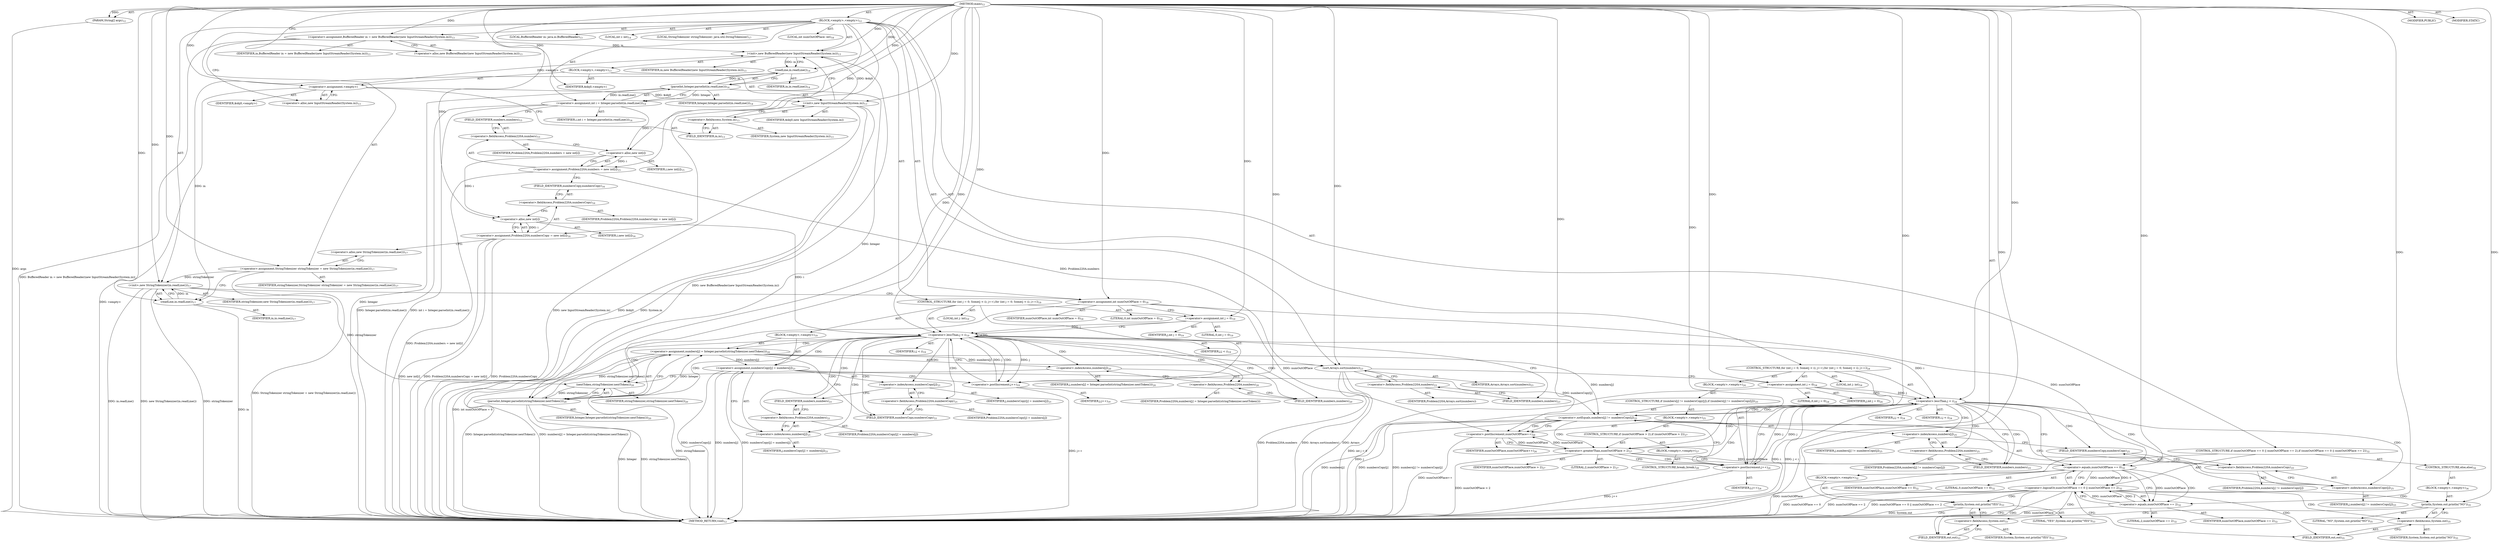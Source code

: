 digraph "main" {  
"25" [label = <(METHOD,main)<SUB>12</SUB>> ]
"26" [label = <(PARAM,String[] args)<SUB>12</SUB>> ]
"27" [label = <(BLOCK,&lt;empty&gt;,&lt;empty&gt;)<SUB>12</SUB>> ]
"4" [label = <(LOCAL,BufferedReader in: java.io.BufferedReader)<SUB>13</SUB>> ]
"28" [label = <(&lt;operator&gt;.assignment,BufferedReader in = new BufferedReader(new InputStreamReader(System.in)))<SUB>13</SUB>> ]
"29" [label = <(IDENTIFIER,in,BufferedReader in = new BufferedReader(new InputStreamReader(System.in)))<SUB>13</SUB>> ]
"30" [label = <(&lt;operator&gt;.alloc,new BufferedReader(new InputStreamReader(System.in)))<SUB>13</SUB>> ]
"31" [label = <(&lt;init&gt;,new BufferedReader(new InputStreamReader(System.in)))<SUB>13</SUB>> ]
"3" [label = <(IDENTIFIER,in,new BufferedReader(new InputStreamReader(System.in)))<SUB>13</SUB>> ]
"32" [label = <(BLOCK,&lt;empty&gt;,&lt;empty&gt;)<SUB>13</SUB>> ]
"33" [label = <(&lt;operator&gt;.assignment,&lt;empty&gt;)> ]
"34" [label = <(IDENTIFIER,$obj0,&lt;empty&gt;)> ]
"35" [label = <(&lt;operator&gt;.alloc,new InputStreamReader(System.in))<SUB>13</SUB>> ]
"36" [label = <(&lt;init&gt;,new InputStreamReader(System.in))<SUB>13</SUB>> ]
"37" [label = <(IDENTIFIER,$obj0,new InputStreamReader(System.in))> ]
"38" [label = <(&lt;operator&gt;.fieldAccess,System.in)<SUB>13</SUB>> ]
"39" [label = <(IDENTIFIER,System,new InputStreamReader(System.in))<SUB>13</SUB>> ]
"40" [label = <(FIELD_IDENTIFIER,in,in)<SUB>13</SUB>> ]
"41" [label = <(IDENTIFIER,$obj0,&lt;empty&gt;)> ]
"42" [label = <(LOCAL,int i: int)<SUB>14</SUB>> ]
"43" [label = <(&lt;operator&gt;.assignment,int i = Integer.parseInt(in.readLine()))<SUB>14</SUB>> ]
"44" [label = <(IDENTIFIER,i,int i = Integer.parseInt(in.readLine()))<SUB>14</SUB>> ]
"45" [label = <(parseInt,Integer.parseInt(in.readLine()))<SUB>14</SUB>> ]
"46" [label = <(IDENTIFIER,Integer,Integer.parseInt(in.readLine()))<SUB>14</SUB>> ]
"47" [label = <(readLine,in.readLine())<SUB>14</SUB>> ]
"48" [label = <(IDENTIFIER,in,in.readLine())<SUB>14</SUB>> ]
"49" [label = <(&lt;operator&gt;.assignment,Problem220A.numbers = new int[i])<SUB>15</SUB>> ]
"50" [label = <(&lt;operator&gt;.fieldAccess,Problem220A.numbers)<SUB>15</SUB>> ]
"51" [label = <(IDENTIFIER,Problem220A,Problem220A.numbers = new int[i])> ]
"52" [label = <(FIELD_IDENTIFIER,numbers,numbers)<SUB>15</SUB>> ]
"53" [label = <(&lt;operator&gt;.alloc,new int[i])> ]
"54" [label = <(IDENTIFIER,i,new int[i])<SUB>15</SUB>> ]
"55" [label = <(&lt;operator&gt;.assignment,Problem220A.numbersCopy = new int[i])<SUB>16</SUB>> ]
"56" [label = <(&lt;operator&gt;.fieldAccess,Problem220A.numbersCopy)<SUB>16</SUB>> ]
"57" [label = <(IDENTIFIER,Problem220A,Problem220A.numbersCopy = new int[i])> ]
"58" [label = <(FIELD_IDENTIFIER,numbersCopy,numbersCopy)<SUB>16</SUB>> ]
"59" [label = <(&lt;operator&gt;.alloc,new int[i])> ]
"60" [label = <(IDENTIFIER,i,new int[i])<SUB>16</SUB>> ]
"6" [label = <(LOCAL,StringTokenizer stringTokenizer: java.util.StringTokenizer)<SUB>17</SUB>> ]
"61" [label = <(&lt;operator&gt;.assignment,StringTokenizer stringTokenizer = new StringTokenizer(in.readLine()))<SUB>17</SUB>> ]
"62" [label = <(IDENTIFIER,stringTokenizer,StringTokenizer stringTokenizer = new StringTokenizer(in.readLine()))<SUB>17</SUB>> ]
"63" [label = <(&lt;operator&gt;.alloc,new StringTokenizer(in.readLine()))<SUB>17</SUB>> ]
"64" [label = <(&lt;init&gt;,new StringTokenizer(in.readLine()))<SUB>17</SUB>> ]
"5" [label = <(IDENTIFIER,stringTokenizer,new StringTokenizer(in.readLine()))<SUB>17</SUB>> ]
"65" [label = <(readLine,in.readLine())<SUB>17</SUB>> ]
"66" [label = <(IDENTIFIER,in,in.readLine())<SUB>17</SUB>> ]
"67" [label = <(LOCAL,int numOutOfPlace: int)<SUB>18</SUB>> ]
"68" [label = <(&lt;operator&gt;.assignment,int numOutOfPlace = 0)<SUB>18</SUB>> ]
"69" [label = <(IDENTIFIER,numOutOfPlace,int numOutOfPlace = 0)<SUB>18</SUB>> ]
"70" [label = <(LITERAL,0,int numOutOfPlace = 0)<SUB>18</SUB>> ]
"71" [label = <(CONTROL_STRUCTURE,for (int j = 0; Some(j &lt; i); j++),for (int j = 0; Some(j &lt; i); j++))<SUB>19</SUB>> ]
"72" [label = <(LOCAL,int j: int)<SUB>19</SUB>> ]
"73" [label = <(&lt;operator&gt;.assignment,int j = 0)<SUB>19</SUB>> ]
"74" [label = <(IDENTIFIER,j,int j = 0)<SUB>19</SUB>> ]
"75" [label = <(LITERAL,0,int j = 0)<SUB>19</SUB>> ]
"76" [label = <(&lt;operator&gt;.lessThan,j &lt; i)<SUB>19</SUB>> ]
"77" [label = <(IDENTIFIER,j,j &lt; i)<SUB>19</SUB>> ]
"78" [label = <(IDENTIFIER,i,j &lt; i)<SUB>19</SUB>> ]
"79" [label = <(&lt;operator&gt;.postIncrement,j++)<SUB>19</SUB>> ]
"80" [label = <(IDENTIFIER,j,j++)<SUB>19</SUB>> ]
"81" [label = <(BLOCK,&lt;empty&gt;,&lt;empty&gt;)<SUB>19</SUB>> ]
"82" [label = <(&lt;operator&gt;.assignment,numbers[j] = Integer.parseInt(stringTokenizer.nextToken()))<SUB>20</SUB>> ]
"83" [label = <(&lt;operator&gt;.indexAccess,numbers[j])<SUB>20</SUB>> ]
"84" [label = <(&lt;operator&gt;.fieldAccess,Problem220A.numbers)<SUB>20</SUB>> ]
"85" [label = <(IDENTIFIER,Problem220A,numbers[j] = Integer.parseInt(stringTokenizer.nextToken()))> ]
"86" [label = <(FIELD_IDENTIFIER,numbers,numbers)<SUB>20</SUB>> ]
"87" [label = <(IDENTIFIER,j,numbers[j] = Integer.parseInt(stringTokenizer.nextToken()))<SUB>20</SUB>> ]
"88" [label = <(parseInt,Integer.parseInt(stringTokenizer.nextToken()))<SUB>20</SUB>> ]
"89" [label = <(IDENTIFIER,Integer,Integer.parseInt(stringTokenizer.nextToken()))<SUB>20</SUB>> ]
"90" [label = <(nextToken,stringTokenizer.nextToken())<SUB>20</SUB>> ]
"91" [label = <(IDENTIFIER,stringTokenizer,stringTokenizer.nextToken())<SUB>20</SUB>> ]
"92" [label = <(&lt;operator&gt;.assignment,numbersCopy[j] = numbers[j])<SUB>21</SUB>> ]
"93" [label = <(&lt;operator&gt;.indexAccess,numbersCopy[j])<SUB>21</SUB>> ]
"94" [label = <(&lt;operator&gt;.fieldAccess,Problem220A.numbersCopy)<SUB>21</SUB>> ]
"95" [label = <(IDENTIFIER,Problem220A,numbersCopy[j] = numbers[j])> ]
"96" [label = <(FIELD_IDENTIFIER,numbersCopy,numbersCopy)<SUB>21</SUB>> ]
"97" [label = <(IDENTIFIER,j,numbersCopy[j] = numbers[j])<SUB>21</SUB>> ]
"98" [label = <(&lt;operator&gt;.indexAccess,numbers[j])<SUB>21</SUB>> ]
"99" [label = <(&lt;operator&gt;.fieldAccess,Problem220A.numbers)<SUB>21</SUB>> ]
"100" [label = <(IDENTIFIER,Problem220A,numbersCopy[j] = numbers[j])> ]
"101" [label = <(FIELD_IDENTIFIER,numbers,numbers)<SUB>21</SUB>> ]
"102" [label = <(IDENTIFIER,j,numbersCopy[j] = numbers[j])<SUB>21</SUB>> ]
"103" [label = <(sort,Arrays.sort(numbers))<SUB>23</SUB>> ]
"104" [label = <(IDENTIFIER,Arrays,Arrays.sort(numbers))<SUB>23</SUB>> ]
"105" [label = <(&lt;operator&gt;.fieldAccess,Problem220A.numbers)<SUB>23</SUB>> ]
"106" [label = <(IDENTIFIER,Problem220A,Arrays.sort(numbers))> ]
"107" [label = <(FIELD_IDENTIFIER,numbers,numbers)<SUB>23</SUB>> ]
"108" [label = <(CONTROL_STRUCTURE,for (int j = 0; Some(j &lt; i); j++),for (int j = 0; Some(j &lt; i); j++))<SUB>24</SUB>> ]
"109" [label = <(LOCAL,int j: int)<SUB>24</SUB>> ]
"110" [label = <(&lt;operator&gt;.assignment,int j = 0)<SUB>24</SUB>> ]
"111" [label = <(IDENTIFIER,j,int j = 0)<SUB>24</SUB>> ]
"112" [label = <(LITERAL,0,int j = 0)<SUB>24</SUB>> ]
"113" [label = <(&lt;operator&gt;.lessThan,j &lt; i)<SUB>24</SUB>> ]
"114" [label = <(IDENTIFIER,j,j &lt; i)<SUB>24</SUB>> ]
"115" [label = <(IDENTIFIER,i,j &lt; i)<SUB>24</SUB>> ]
"116" [label = <(&lt;operator&gt;.postIncrement,j++)<SUB>24</SUB>> ]
"117" [label = <(IDENTIFIER,j,j++)<SUB>24</SUB>> ]
"118" [label = <(BLOCK,&lt;empty&gt;,&lt;empty&gt;)<SUB>24</SUB>> ]
"119" [label = <(CONTROL_STRUCTURE,if (numbers[j] != numbersCopy[j]),if (numbers[j] != numbersCopy[j]))<SUB>25</SUB>> ]
"120" [label = <(&lt;operator&gt;.notEquals,numbers[j] != numbersCopy[j])<SUB>25</SUB>> ]
"121" [label = <(&lt;operator&gt;.indexAccess,numbers[j])<SUB>25</SUB>> ]
"122" [label = <(&lt;operator&gt;.fieldAccess,Problem220A.numbers)<SUB>25</SUB>> ]
"123" [label = <(IDENTIFIER,Problem220A,numbers[j] != numbersCopy[j])> ]
"124" [label = <(FIELD_IDENTIFIER,numbers,numbers)<SUB>25</SUB>> ]
"125" [label = <(IDENTIFIER,j,numbers[j] != numbersCopy[j])<SUB>25</SUB>> ]
"126" [label = <(&lt;operator&gt;.indexAccess,numbersCopy[j])<SUB>25</SUB>> ]
"127" [label = <(&lt;operator&gt;.fieldAccess,Problem220A.numbersCopy)<SUB>25</SUB>> ]
"128" [label = <(IDENTIFIER,Problem220A,numbers[j] != numbersCopy[j])> ]
"129" [label = <(FIELD_IDENTIFIER,numbersCopy,numbersCopy)<SUB>25</SUB>> ]
"130" [label = <(IDENTIFIER,j,numbers[j] != numbersCopy[j])<SUB>25</SUB>> ]
"131" [label = <(BLOCK,&lt;empty&gt;,&lt;empty&gt;)<SUB>25</SUB>> ]
"132" [label = <(&lt;operator&gt;.postIncrement,numOutOfPlace++)<SUB>26</SUB>> ]
"133" [label = <(IDENTIFIER,numOutOfPlace,numOutOfPlace++)<SUB>26</SUB>> ]
"134" [label = <(CONTROL_STRUCTURE,if (numOutOfPlace &gt; 2),if (numOutOfPlace &gt; 2))<SUB>27</SUB>> ]
"135" [label = <(&lt;operator&gt;.greaterThan,numOutOfPlace &gt; 2)<SUB>27</SUB>> ]
"136" [label = <(IDENTIFIER,numOutOfPlace,numOutOfPlace &gt; 2)<SUB>27</SUB>> ]
"137" [label = <(LITERAL,2,numOutOfPlace &gt; 2)<SUB>27</SUB>> ]
"138" [label = <(BLOCK,&lt;empty&gt;,&lt;empty&gt;)<SUB>27</SUB>> ]
"139" [label = <(CONTROL_STRUCTURE,break;,break;)<SUB>28</SUB>> ]
"140" [label = <(CONTROL_STRUCTURE,if (numOutOfPlace == 0 || numOutOfPlace == 2),if (numOutOfPlace == 0 || numOutOfPlace == 2))<SUB>32</SUB>> ]
"141" [label = <(&lt;operator&gt;.logicalOr,numOutOfPlace == 0 || numOutOfPlace == 2)<SUB>32</SUB>> ]
"142" [label = <(&lt;operator&gt;.equals,numOutOfPlace == 0)<SUB>32</SUB>> ]
"143" [label = <(IDENTIFIER,numOutOfPlace,numOutOfPlace == 0)<SUB>32</SUB>> ]
"144" [label = <(LITERAL,0,numOutOfPlace == 0)<SUB>32</SUB>> ]
"145" [label = <(&lt;operator&gt;.equals,numOutOfPlace == 2)<SUB>32</SUB>> ]
"146" [label = <(IDENTIFIER,numOutOfPlace,numOutOfPlace == 2)<SUB>32</SUB>> ]
"147" [label = <(LITERAL,2,numOutOfPlace == 2)<SUB>32</SUB>> ]
"148" [label = <(BLOCK,&lt;empty&gt;,&lt;empty&gt;)<SUB>32</SUB>> ]
"149" [label = <(println,System.out.println(&quot;YES&quot;))<SUB>33</SUB>> ]
"150" [label = <(&lt;operator&gt;.fieldAccess,System.out)<SUB>33</SUB>> ]
"151" [label = <(IDENTIFIER,System,System.out.println(&quot;YES&quot;))<SUB>33</SUB>> ]
"152" [label = <(FIELD_IDENTIFIER,out,out)<SUB>33</SUB>> ]
"153" [label = <(LITERAL,&quot;YES&quot;,System.out.println(&quot;YES&quot;))<SUB>33</SUB>> ]
"154" [label = <(CONTROL_STRUCTURE,else,else)<SUB>34</SUB>> ]
"155" [label = <(BLOCK,&lt;empty&gt;,&lt;empty&gt;)<SUB>34</SUB>> ]
"156" [label = <(println,System.out.println(&quot;NO&quot;))<SUB>35</SUB>> ]
"157" [label = <(&lt;operator&gt;.fieldAccess,System.out)<SUB>35</SUB>> ]
"158" [label = <(IDENTIFIER,System,System.out.println(&quot;NO&quot;))<SUB>35</SUB>> ]
"159" [label = <(FIELD_IDENTIFIER,out,out)<SUB>35</SUB>> ]
"160" [label = <(LITERAL,&quot;NO&quot;,System.out.println(&quot;NO&quot;))<SUB>35</SUB>> ]
"161" [label = <(MODIFIER,PUBLIC)> ]
"162" [label = <(MODIFIER,STATIC)> ]
"163" [label = <(METHOD_RETURN,void)<SUB>12</SUB>> ]
  "25" -> "26"  [ label = "AST: "] 
  "25" -> "27"  [ label = "AST: "] 
  "25" -> "161"  [ label = "AST: "] 
  "25" -> "162"  [ label = "AST: "] 
  "25" -> "163"  [ label = "AST: "] 
  "27" -> "4"  [ label = "AST: "] 
  "27" -> "28"  [ label = "AST: "] 
  "27" -> "31"  [ label = "AST: "] 
  "27" -> "42"  [ label = "AST: "] 
  "27" -> "43"  [ label = "AST: "] 
  "27" -> "49"  [ label = "AST: "] 
  "27" -> "55"  [ label = "AST: "] 
  "27" -> "6"  [ label = "AST: "] 
  "27" -> "61"  [ label = "AST: "] 
  "27" -> "64"  [ label = "AST: "] 
  "27" -> "67"  [ label = "AST: "] 
  "27" -> "68"  [ label = "AST: "] 
  "27" -> "71"  [ label = "AST: "] 
  "27" -> "103"  [ label = "AST: "] 
  "27" -> "108"  [ label = "AST: "] 
  "27" -> "140"  [ label = "AST: "] 
  "28" -> "29"  [ label = "AST: "] 
  "28" -> "30"  [ label = "AST: "] 
  "31" -> "3"  [ label = "AST: "] 
  "31" -> "32"  [ label = "AST: "] 
  "32" -> "33"  [ label = "AST: "] 
  "32" -> "36"  [ label = "AST: "] 
  "32" -> "41"  [ label = "AST: "] 
  "33" -> "34"  [ label = "AST: "] 
  "33" -> "35"  [ label = "AST: "] 
  "36" -> "37"  [ label = "AST: "] 
  "36" -> "38"  [ label = "AST: "] 
  "38" -> "39"  [ label = "AST: "] 
  "38" -> "40"  [ label = "AST: "] 
  "43" -> "44"  [ label = "AST: "] 
  "43" -> "45"  [ label = "AST: "] 
  "45" -> "46"  [ label = "AST: "] 
  "45" -> "47"  [ label = "AST: "] 
  "47" -> "48"  [ label = "AST: "] 
  "49" -> "50"  [ label = "AST: "] 
  "49" -> "53"  [ label = "AST: "] 
  "50" -> "51"  [ label = "AST: "] 
  "50" -> "52"  [ label = "AST: "] 
  "53" -> "54"  [ label = "AST: "] 
  "55" -> "56"  [ label = "AST: "] 
  "55" -> "59"  [ label = "AST: "] 
  "56" -> "57"  [ label = "AST: "] 
  "56" -> "58"  [ label = "AST: "] 
  "59" -> "60"  [ label = "AST: "] 
  "61" -> "62"  [ label = "AST: "] 
  "61" -> "63"  [ label = "AST: "] 
  "64" -> "5"  [ label = "AST: "] 
  "64" -> "65"  [ label = "AST: "] 
  "65" -> "66"  [ label = "AST: "] 
  "68" -> "69"  [ label = "AST: "] 
  "68" -> "70"  [ label = "AST: "] 
  "71" -> "72"  [ label = "AST: "] 
  "71" -> "73"  [ label = "AST: "] 
  "71" -> "76"  [ label = "AST: "] 
  "71" -> "79"  [ label = "AST: "] 
  "71" -> "81"  [ label = "AST: "] 
  "73" -> "74"  [ label = "AST: "] 
  "73" -> "75"  [ label = "AST: "] 
  "76" -> "77"  [ label = "AST: "] 
  "76" -> "78"  [ label = "AST: "] 
  "79" -> "80"  [ label = "AST: "] 
  "81" -> "82"  [ label = "AST: "] 
  "81" -> "92"  [ label = "AST: "] 
  "82" -> "83"  [ label = "AST: "] 
  "82" -> "88"  [ label = "AST: "] 
  "83" -> "84"  [ label = "AST: "] 
  "83" -> "87"  [ label = "AST: "] 
  "84" -> "85"  [ label = "AST: "] 
  "84" -> "86"  [ label = "AST: "] 
  "88" -> "89"  [ label = "AST: "] 
  "88" -> "90"  [ label = "AST: "] 
  "90" -> "91"  [ label = "AST: "] 
  "92" -> "93"  [ label = "AST: "] 
  "92" -> "98"  [ label = "AST: "] 
  "93" -> "94"  [ label = "AST: "] 
  "93" -> "97"  [ label = "AST: "] 
  "94" -> "95"  [ label = "AST: "] 
  "94" -> "96"  [ label = "AST: "] 
  "98" -> "99"  [ label = "AST: "] 
  "98" -> "102"  [ label = "AST: "] 
  "99" -> "100"  [ label = "AST: "] 
  "99" -> "101"  [ label = "AST: "] 
  "103" -> "104"  [ label = "AST: "] 
  "103" -> "105"  [ label = "AST: "] 
  "105" -> "106"  [ label = "AST: "] 
  "105" -> "107"  [ label = "AST: "] 
  "108" -> "109"  [ label = "AST: "] 
  "108" -> "110"  [ label = "AST: "] 
  "108" -> "113"  [ label = "AST: "] 
  "108" -> "116"  [ label = "AST: "] 
  "108" -> "118"  [ label = "AST: "] 
  "110" -> "111"  [ label = "AST: "] 
  "110" -> "112"  [ label = "AST: "] 
  "113" -> "114"  [ label = "AST: "] 
  "113" -> "115"  [ label = "AST: "] 
  "116" -> "117"  [ label = "AST: "] 
  "118" -> "119"  [ label = "AST: "] 
  "119" -> "120"  [ label = "AST: "] 
  "119" -> "131"  [ label = "AST: "] 
  "120" -> "121"  [ label = "AST: "] 
  "120" -> "126"  [ label = "AST: "] 
  "121" -> "122"  [ label = "AST: "] 
  "121" -> "125"  [ label = "AST: "] 
  "122" -> "123"  [ label = "AST: "] 
  "122" -> "124"  [ label = "AST: "] 
  "126" -> "127"  [ label = "AST: "] 
  "126" -> "130"  [ label = "AST: "] 
  "127" -> "128"  [ label = "AST: "] 
  "127" -> "129"  [ label = "AST: "] 
  "131" -> "132"  [ label = "AST: "] 
  "131" -> "134"  [ label = "AST: "] 
  "132" -> "133"  [ label = "AST: "] 
  "134" -> "135"  [ label = "AST: "] 
  "134" -> "138"  [ label = "AST: "] 
  "135" -> "136"  [ label = "AST: "] 
  "135" -> "137"  [ label = "AST: "] 
  "138" -> "139"  [ label = "AST: "] 
  "140" -> "141"  [ label = "AST: "] 
  "140" -> "148"  [ label = "AST: "] 
  "140" -> "154"  [ label = "AST: "] 
  "141" -> "142"  [ label = "AST: "] 
  "141" -> "145"  [ label = "AST: "] 
  "142" -> "143"  [ label = "AST: "] 
  "142" -> "144"  [ label = "AST: "] 
  "145" -> "146"  [ label = "AST: "] 
  "145" -> "147"  [ label = "AST: "] 
  "148" -> "149"  [ label = "AST: "] 
  "149" -> "150"  [ label = "AST: "] 
  "149" -> "153"  [ label = "AST: "] 
  "150" -> "151"  [ label = "AST: "] 
  "150" -> "152"  [ label = "AST: "] 
  "154" -> "155"  [ label = "AST: "] 
  "155" -> "156"  [ label = "AST: "] 
  "156" -> "157"  [ label = "AST: "] 
  "156" -> "160"  [ label = "AST: "] 
  "157" -> "158"  [ label = "AST: "] 
  "157" -> "159"  [ label = "AST: "] 
  "28" -> "35"  [ label = "CFG: "] 
  "31" -> "47"  [ label = "CFG: "] 
  "43" -> "52"  [ label = "CFG: "] 
  "49" -> "58"  [ label = "CFG: "] 
  "55" -> "63"  [ label = "CFG: "] 
  "61" -> "65"  [ label = "CFG: "] 
  "64" -> "68"  [ label = "CFG: "] 
  "68" -> "73"  [ label = "CFG: "] 
  "103" -> "110"  [ label = "CFG: "] 
  "30" -> "28"  [ label = "CFG: "] 
  "45" -> "43"  [ label = "CFG: "] 
  "50" -> "53"  [ label = "CFG: "] 
  "53" -> "49"  [ label = "CFG: "] 
  "56" -> "59"  [ label = "CFG: "] 
  "59" -> "55"  [ label = "CFG: "] 
  "63" -> "61"  [ label = "CFG: "] 
  "65" -> "64"  [ label = "CFG: "] 
  "73" -> "76"  [ label = "CFG: "] 
  "76" -> "86"  [ label = "CFG: "] 
  "76" -> "107"  [ label = "CFG: "] 
  "79" -> "76"  [ label = "CFG: "] 
  "105" -> "103"  [ label = "CFG: "] 
  "110" -> "113"  [ label = "CFG: "] 
  "113" -> "124"  [ label = "CFG: "] 
  "113" -> "142"  [ label = "CFG: "] 
  "116" -> "113"  [ label = "CFG: "] 
  "141" -> "152"  [ label = "CFG: "] 
  "141" -> "159"  [ label = "CFG: "] 
  "33" -> "40"  [ label = "CFG: "] 
  "36" -> "31"  [ label = "CFG: "] 
  "47" -> "45"  [ label = "CFG: "] 
  "52" -> "50"  [ label = "CFG: "] 
  "58" -> "56"  [ label = "CFG: "] 
  "82" -> "96"  [ label = "CFG: "] 
  "92" -> "79"  [ label = "CFG: "] 
  "107" -> "105"  [ label = "CFG: "] 
  "142" -> "141"  [ label = "CFG: "] 
  "142" -> "145"  [ label = "CFG: "] 
  "145" -> "141"  [ label = "CFG: "] 
  "149" -> "163"  [ label = "CFG: "] 
  "35" -> "33"  [ label = "CFG: "] 
  "38" -> "36"  [ label = "CFG: "] 
  "83" -> "90"  [ label = "CFG: "] 
  "88" -> "82"  [ label = "CFG: "] 
  "93" -> "101"  [ label = "CFG: "] 
  "98" -> "92"  [ label = "CFG: "] 
  "120" -> "132"  [ label = "CFG: "] 
  "120" -> "116"  [ label = "CFG: "] 
  "150" -> "149"  [ label = "CFG: "] 
  "156" -> "163"  [ label = "CFG: "] 
  "40" -> "38"  [ label = "CFG: "] 
  "84" -> "83"  [ label = "CFG: "] 
  "90" -> "88"  [ label = "CFG: "] 
  "94" -> "93"  [ label = "CFG: "] 
  "99" -> "98"  [ label = "CFG: "] 
  "121" -> "129"  [ label = "CFG: "] 
  "126" -> "120"  [ label = "CFG: "] 
  "132" -> "135"  [ label = "CFG: "] 
  "152" -> "150"  [ label = "CFG: "] 
  "157" -> "156"  [ label = "CFG: "] 
  "86" -> "84"  [ label = "CFG: "] 
  "96" -> "94"  [ label = "CFG: "] 
  "101" -> "99"  [ label = "CFG: "] 
  "122" -> "121"  [ label = "CFG: "] 
  "127" -> "126"  [ label = "CFG: "] 
  "135" -> "142"  [ label = "CFG: "] 
  "135" -> "116"  [ label = "CFG: "] 
  "159" -> "157"  [ label = "CFG: "] 
  "124" -> "122"  [ label = "CFG: "] 
  "129" -> "127"  [ label = "CFG: "] 
  "25" -> "30"  [ label = "CFG: "] 
  "26" -> "163"  [ label = "DDG: args"] 
  "28" -> "163"  [ label = "DDG: BufferedReader in = new BufferedReader(new InputStreamReader(System.in))"] 
  "33" -> "163"  [ label = "DDG: &lt;empty&gt;"] 
  "36" -> "163"  [ label = "DDG: $obj0"] 
  "36" -> "163"  [ label = "DDG: System.in"] 
  "36" -> "163"  [ label = "DDG: new InputStreamReader(System.in)"] 
  "31" -> "163"  [ label = "DDG: new BufferedReader(new InputStreamReader(System.in))"] 
  "45" -> "163"  [ label = "DDG: Integer"] 
  "43" -> "163"  [ label = "DDG: Integer.parseInt(in.readLine())"] 
  "43" -> "163"  [ label = "DDG: int i = Integer.parseInt(in.readLine())"] 
  "49" -> "163"  [ label = "DDG: Problem220A.numbers = new int[i]"] 
  "55" -> "163"  [ label = "DDG: Problem220A.numbersCopy"] 
  "55" -> "163"  [ label = "DDG: new int[i]"] 
  "55" -> "163"  [ label = "DDG: Problem220A.numbersCopy = new int[i]"] 
  "61" -> "163"  [ label = "DDG: StringTokenizer stringTokenizer = new StringTokenizer(in.readLine())"] 
  "64" -> "163"  [ label = "DDG: stringTokenizer"] 
  "65" -> "163"  [ label = "DDG: in"] 
  "64" -> "163"  [ label = "DDG: in.readLine()"] 
  "64" -> "163"  [ label = "DDG: new StringTokenizer(in.readLine())"] 
  "68" -> "163"  [ label = "DDG: int numOutOfPlace = 0"] 
  "103" -> "163"  [ label = "DDG: Problem220A.numbers"] 
  "103" -> "163"  [ label = "DDG: Arrays.sort(numbers)"] 
  "110" -> "163"  [ label = "DDG: int j = 0"] 
  "113" -> "163"  [ label = "DDG: j"] 
  "113" -> "163"  [ label = "DDG: i"] 
  "113" -> "163"  [ label = "DDG: j &lt; i"] 
  "120" -> "163"  [ label = "DDG: numbers[j]"] 
  "120" -> "163"  [ label = "DDG: numbersCopy[j]"] 
  "120" -> "163"  [ label = "DDG: numbers[j] != numbersCopy[j]"] 
  "132" -> "163"  [ label = "DDG: numOutOfPlace++"] 
  "135" -> "163"  [ label = "DDG: numOutOfPlace &gt; 2"] 
  "116" -> "163"  [ label = "DDG: j++"] 
  "142" -> "163"  [ label = "DDG: numOutOfPlace"] 
  "141" -> "163"  [ label = "DDG: numOutOfPlace == 0"] 
  "145" -> "163"  [ label = "DDG: numOutOfPlace"] 
  "141" -> "163"  [ label = "DDG: numOutOfPlace == 2"] 
  "141" -> "163"  [ label = "DDG: numOutOfPlace == 0 || numOutOfPlace == 2"] 
  "149" -> "163"  [ label = "DDG: System.out"] 
  "88" -> "163"  [ label = "DDG: Integer"] 
  "90" -> "163"  [ label = "DDG: stringTokenizer"] 
  "88" -> "163"  [ label = "DDG: stringTokenizer.nextToken()"] 
  "82" -> "163"  [ label = "DDG: Integer.parseInt(stringTokenizer.nextToken())"] 
  "82" -> "163"  [ label = "DDG: numbers[j] = Integer.parseInt(stringTokenizer.nextToken())"] 
  "92" -> "163"  [ label = "DDG: numbersCopy[j]"] 
  "92" -> "163"  [ label = "DDG: numbers[j]"] 
  "92" -> "163"  [ label = "DDG: numbersCopy[j] = numbers[j]"] 
  "79" -> "163"  [ label = "DDG: j++"] 
  "103" -> "163"  [ label = "DDG: Arrays"] 
  "25" -> "26"  [ label = "DDG: "] 
  "25" -> "28"  [ label = "DDG: "] 
  "45" -> "43"  [ label = "DDG: Integer"] 
  "45" -> "43"  [ label = "DDG: in.readLine()"] 
  "53" -> "49"  [ label = "DDG: i"] 
  "59" -> "55"  [ label = "DDG: i"] 
  "25" -> "61"  [ label = "DDG: "] 
  "25" -> "68"  [ label = "DDG: "] 
  "28" -> "31"  [ label = "DDG: in"] 
  "25" -> "31"  [ label = "DDG: "] 
  "33" -> "31"  [ label = "DDG: &lt;empty&gt;"] 
  "36" -> "31"  [ label = "DDG: $obj0"] 
  "61" -> "64"  [ label = "DDG: stringTokenizer"] 
  "25" -> "64"  [ label = "DDG: "] 
  "65" -> "64"  [ label = "DDG: in"] 
  "25" -> "73"  [ label = "DDG: "] 
  "25" -> "103"  [ label = "DDG: "] 
  "49" -> "103"  [ label = "DDG: Problem220A.numbers"] 
  "82" -> "103"  [ label = "DDG: numbers[j]"] 
  "25" -> "110"  [ label = "DDG: "] 
  "25" -> "33"  [ label = "DDG: "] 
  "25" -> "41"  [ label = "DDG: "] 
  "25" -> "45"  [ label = "DDG: "] 
  "47" -> "45"  [ label = "DDG: in"] 
  "43" -> "53"  [ label = "DDG: i"] 
  "25" -> "53"  [ label = "DDG: "] 
  "53" -> "59"  [ label = "DDG: i"] 
  "25" -> "59"  [ label = "DDG: "] 
  "47" -> "65"  [ label = "DDG: in"] 
  "25" -> "65"  [ label = "DDG: "] 
  "73" -> "76"  [ label = "DDG: j"] 
  "79" -> "76"  [ label = "DDG: j"] 
  "25" -> "76"  [ label = "DDG: "] 
  "59" -> "76"  [ label = "DDG: i"] 
  "76" -> "79"  [ label = "DDG: j"] 
  "25" -> "79"  [ label = "DDG: "] 
  "88" -> "82"  [ label = "DDG: Integer"] 
  "88" -> "82"  [ label = "DDG: stringTokenizer.nextToken()"] 
  "82" -> "92"  [ label = "DDG: numbers[j]"] 
  "110" -> "113"  [ label = "DDG: j"] 
  "116" -> "113"  [ label = "DDG: j"] 
  "25" -> "113"  [ label = "DDG: "] 
  "76" -> "113"  [ label = "DDG: i"] 
  "113" -> "116"  [ label = "DDG: j"] 
  "25" -> "116"  [ label = "DDG: "] 
  "142" -> "141"  [ label = "DDG: numOutOfPlace"] 
  "142" -> "141"  [ label = "DDG: 0"] 
  "145" -> "141"  [ label = "DDG: numOutOfPlace"] 
  "145" -> "141"  [ label = "DDG: 2"] 
  "33" -> "36"  [ label = "DDG: $obj0"] 
  "25" -> "36"  [ label = "DDG: "] 
  "31" -> "47"  [ label = "DDG: in"] 
  "25" -> "47"  [ label = "DDG: "] 
  "68" -> "142"  [ label = "DDG: numOutOfPlace"] 
  "135" -> "142"  [ label = "DDG: numOutOfPlace"] 
  "25" -> "142"  [ label = "DDG: "] 
  "142" -> "145"  [ label = "DDG: numOutOfPlace"] 
  "25" -> "145"  [ label = "DDG: "] 
  "25" -> "149"  [ label = "DDG: "] 
  "45" -> "88"  [ label = "DDG: Integer"] 
  "25" -> "88"  [ label = "DDG: "] 
  "90" -> "88"  [ label = "DDG: stringTokenizer"] 
  "82" -> "120"  [ label = "DDG: numbers[j]"] 
  "92" -> "120"  [ label = "DDG: numbersCopy[j]"] 
  "25" -> "156"  [ label = "DDG: "] 
  "64" -> "90"  [ label = "DDG: stringTokenizer"] 
  "25" -> "90"  [ label = "DDG: "] 
  "68" -> "132"  [ label = "DDG: numOutOfPlace"] 
  "135" -> "132"  [ label = "DDG: numOutOfPlace"] 
  "25" -> "132"  [ label = "DDG: "] 
  "132" -> "135"  [ label = "DDG: numOutOfPlace"] 
  "25" -> "135"  [ label = "DDG: "] 
  "76" -> "94"  [ label = "CDG: "] 
  "76" -> "96"  [ label = "CDG: "] 
  "76" -> "98"  [ label = "CDG: "] 
  "76" -> "99"  [ label = "CDG: "] 
  "76" -> "84"  [ label = "CDG: "] 
  "76" -> "92"  [ label = "CDG: "] 
  "76" -> "76"  [ label = "CDG: "] 
  "76" -> "82"  [ label = "CDG: "] 
  "76" -> "93"  [ label = "CDG: "] 
  "76" -> "101"  [ label = "CDG: "] 
  "76" -> "90"  [ label = "CDG: "] 
  "76" -> "79"  [ label = "CDG: "] 
  "76" -> "83"  [ label = "CDG: "] 
  "76" -> "88"  [ label = "CDG: "] 
  "76" -> "86"  [ label = "CDG: "] 
  "113" -> "120"  [ label = "CDG: "] 
  "113" -> "122"  [ label = "CDG: "] 
  "113" -> "121"  [ label = "CDG: "] 
  "113" -> "129"  [ label = "CDG: "] 
  "113" -> "126"  [ label = "CDG: "] 
  "113" -> "127"  [ label = "CDG: "] 
  "113" -> "124"  [ label = "CDG: "] 
  "141" -> "149"  [ label = "CDG: "] 
  "141" -> "150"  [ label = "CDG: "] 
  "141" -> "157"  [ label = "CDG: "] 
  "141" -> "159"  [ label = "CDG: "] 
  "141" -> "152"  [ label = "CDG: "] 
  "141" -> "156"  [ label = "CDG: "] 
  "142" -> "145"  [ label = "CDG: "] 
  "120" -> "113"  [ label = "CDG: "] 
  "120" -> "116"  [ label = "CDG: "] 
  "120" -> "132"  [ label = "CDG: "] 
  "120" -> "135"  [ label = "CDG: "] 
  "135" -> "113"  [ label = "CDG: "] 
  "135" -> "116"  [ label = "CDG: "] 
}

